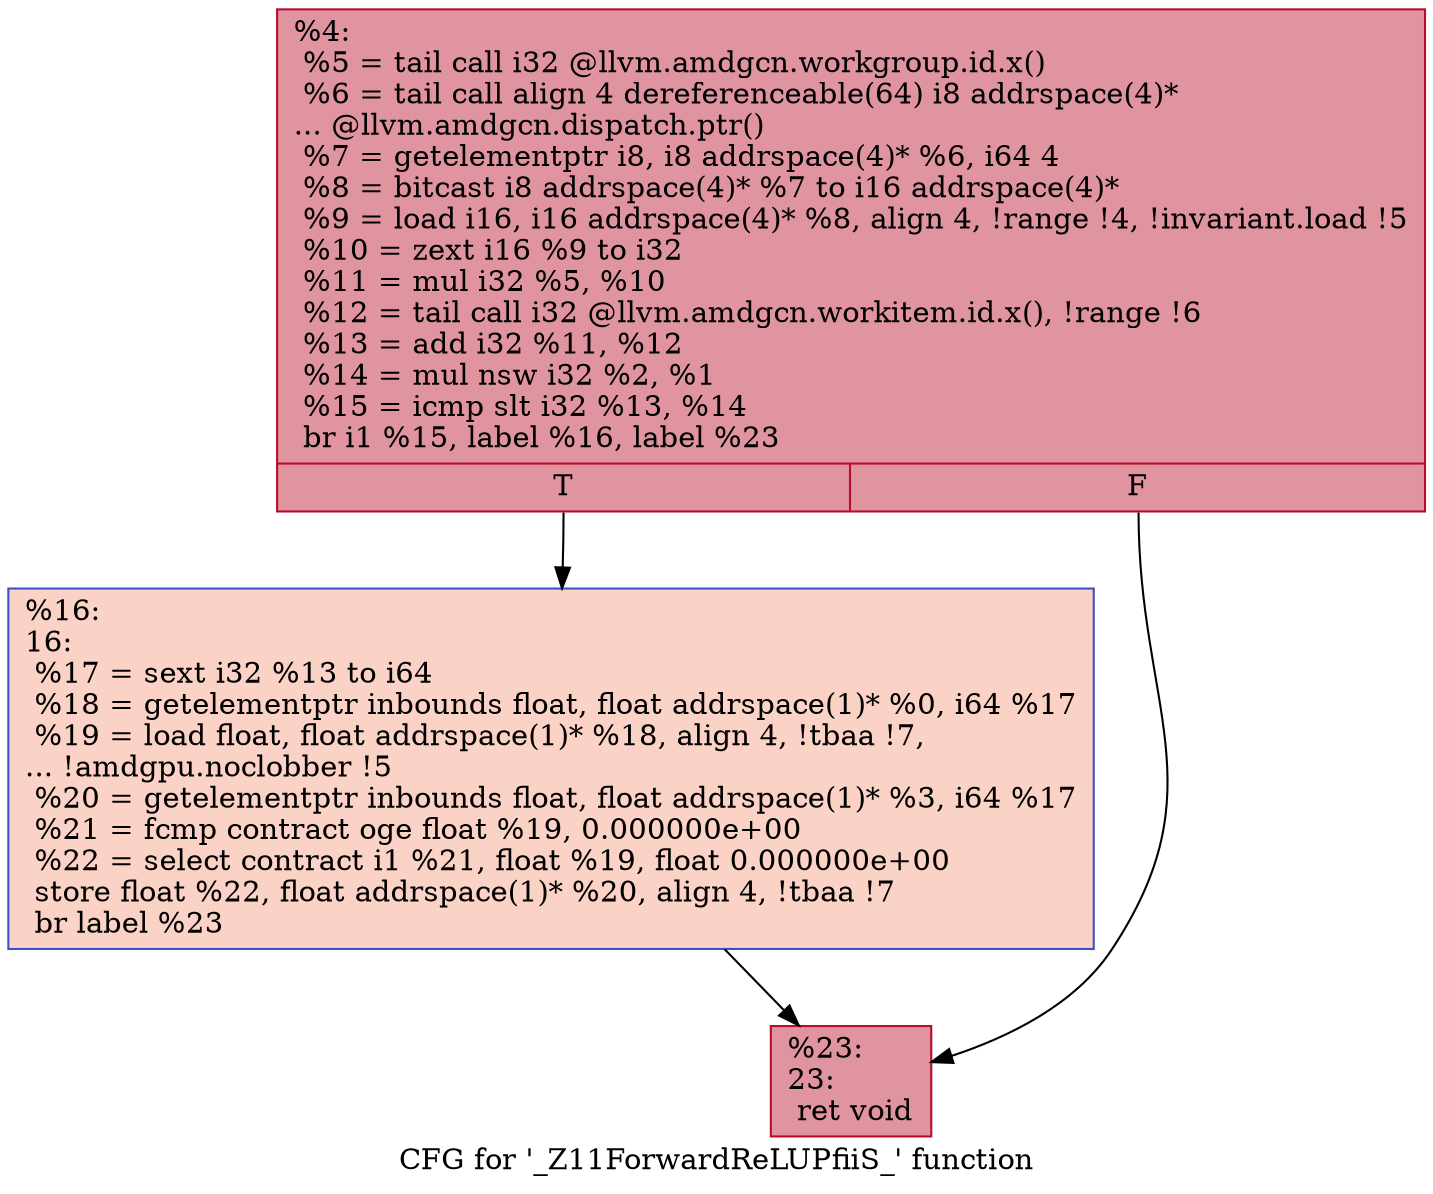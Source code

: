 digraph "CFG for '_Z11ForwardReLUPfiiS_' function" {
	label="CFG for '_Z11ForwardReLUPfiiS_' function";

	Node0x60a30b0 [shape=record,color="#b70d28ff", style=filled, fillcolor="#b70d2870",label="{%4:\l  %5 = tail call i32 @llvm.amdgcn.workgroup.id.x()\l  %6 = tail call align 4 dereferenceable(64) i8 addrspace(4)*\l... @llvm.amdgcn.dispatch.ptr()\l  %7 = getelementptr i8, i8 addrspace(4)* %6, i64 4\l  %8 = bitcast i8 addrspace(4)* %7 to i16 addrspace(4)*\l  %9 = load i16, i16 addrspace(4)* %8, align 4, !range !4, !invariant.load !5\l  %10 = zext i16 %9 to i32\l  %11 = mul i32 %5, %10\l  %12 = tail call i32 @llvm.amdgcn.workitem.id.x(), !range !6\l  %13 = add i32 %11, %12\l  %14 = mul nsw i32 %2, %1\l  %15 = icmp slt i32 %13, %14\l  br i1 %15, label %16, label %23\l|{<s0>T|<s1>F}}"];
	Node0x60a30b0:s0 -> Node0x60a5050;
	Node0x60a30b0:s1 -> Node0x60a50e0;
	Node0x60a5050 [shape=record,color="#3d50c3ff", style=filled, fillcolor="#f59c7d70",label="{%16:\l16:                                               \l  %17 = sext i32 %13 to i64\l  %18 = getelementptr inbounds float, float addrspace(1)* %0, i64 %17\l  %19 = load float, float addrspace(1)* %18, align 4, !tbaa !7,\l... !amdgpu.noclobber !5\l  %20 = getelementptr inbounds float, float addrspace(1)* %3, i64 %17\l  %21 = fcmp contract oge float %19, 0.000000e+00\l  %22 = select contract i1 %21, float %19, float 0.000000e+00\l  store float %22, float addrspace(1)* %20, align 4, !tbaa !7\l  br label %23\l}"];
	Node0x60a5050 -> Node0x60a50e0;
	Node0x60a50e0 [shape=record,color="#b70d28ff", style=filled, fillcolor="#b70d2870",label="{%23:\l23:                                               \l  ret void\l}"];
}
